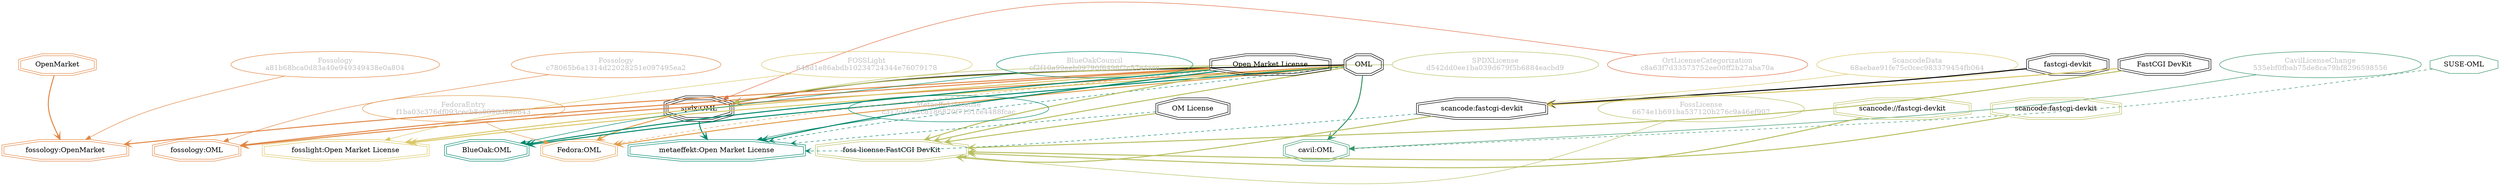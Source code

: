 strict digraph {
    node [shape=box];
    graph [splines=curved];
    3479 [label="SPDXLicense\nd542dd0ee1ba039d679f5b6884eacbd9"
         ,fontcolor=gray
         ,color="#b8bf62"
         ,fillcolor="beige;1"
         ,shape=ellipse];
    3480 [label="spdx:OML"
         ,shape=tripleoctagon];
    3481 [label=OML
         ,shape=doubleoctagon];
    3482 [label="Open Market License"
         ,shape=doubleoctagon];
    8252 [label="FedoraEntry\nf1ba03c376df093cecb8a0896d8eb843"
         ,fontcolor=gray
         ,color="#e09d4b"
         ,fillcolor="beige;1"
         ,shape=ellipse];
    8253 [label="Fedora:OML"
         ,color="#e09d4b"
         ,shape=doubleoctagon];
    8959 [label="BlueOakCouncil\ncf2f10a99eeb09790f6496f2c57e4ace"
         ,fontcolor=gray
         ,color="#00876c"
         ,fillcolor="beige;1"
         ,shape=ellipse];
    8960 [label="BlueOak:OML"
         ,color="#00876c"
         ,shape=doubleoctagon];
    15383 [label="ScancodeData\n68aebae91fe75c0cec983379454fb064"
          ,fontcolor=gray
          ,color="#dac767"
          ,fillcolor="beige;1"
          ,shape=ellipse];
    15384 [label="scancode:fastcgi-devkit"
          ,shape=doubleoctagon];
    15385 [label="fastcgi-devkit"
          ,shape=doubleoctagon];
    15386 [label="FastCGI DevKit"
          ,shape=doubleoctagon];
    26625 [label="Fossology\na81b68bca0d83a40e949349438e0a804"
          ,fontcolor=gray
          ,color="#e18745"
          ,fillcolor="beige;1"
          ,shape=ellipse];
    26626 [label="fossology:OpenMarket"
          ,color="#e18745"
          ,shape=doubleoctagon];
    26627 [label=OpenMarket
          ,color="#e18745"
          ,shape=doubleoctagon];
    27917 [label="Fossology\nc78065b6a1314d22028251e097495ea2"
          ,fontcolor=gray
          ,color="#e18745"
          ,fillcolor="beige;1"
          ,shape=ellipse];
    27918 [label="fossology:OML"
          ,color="#e18745"
          ,shape=doubleoctagon];
    35149 [label="OrtLicenseCategorization\nc8a63f7d33573752ee00ff2b27aba70a"
          ,fontcolor=gray
          ,color="#e06f45"
          ,fillcolor="beige;1"
          ,shape=ellipse];
    37360 [label="CavilLicenseChange\n535ebf0fbab75de8ca79bf8296598556"
          ,fontcolor=gray
          ,color="#379469"
          ,fillcolor="beige;1"
          ,shape=ellipse];
    37361 [label="cavil:OML"
          ,color="#379469"
          ,shape=doubleoctagon];
    37362 [label="SUSE-OML"
          ,color="#379469"
          ,shape=octagon];
    46635 [label="MetaeffektLicense\nc312d19a2cd186870f7151ce4488fcac"
          ,fontcolor=gray
          ,color="#00876c"
          ,fillcolor="beige;1"
          ,shape=ellipse];
    46636 [label="metaeffekt:Open Market License"
          ,color="#00876c"
          ,shape=doubleoctagon];
    46637 [label="OM License"
          ,shape=doubleoctagon];
    50763 [label="FossLicense\n6674e1b691ba537120b276c9a46ef907"
          ,fontcolor=gray
          ,color="#b8bf62"
          ,fillcolor="beige;1"
          ,shape=ellipse];
    50764 [label="foss-license:FastCGI DevKit"
          ,color="#b8bf62"
          ,shape=doubleoctagon];
    50765 [label="scancode://fastcgi-devkit"
          ,color="#b8bf62"
          ,shape=doubleoctagon];
    50766 [label="scancode:fastcgi-devkit"
          ,color="#b8bf62"
          ,shape=doubleoctagon];
    51016 [label="FOSSLight\n648d1e86abdb10234724344e76079178"
          ,fontcolor=gray
          ,color="#dac767"
          ,fillcolor="beige;1"
          ,shape=ellipse];
    51017 [label="fosslight:Open Market License"
          ,color="#dac767"
          ,shape=doubleoctagon];
    3479 -> 3480 [weight=0.5
                 ,color="#b8bf62"];
    3480 -> 8253 [style=bold
                 ,arrowhead=vee
                 ,weight=0.7
                 ,color="#e09d4b"];
    3480 -> 46636 [style=bold
                  ,arrowhead=vee
                  ,weight=0.7
                  ,color="#00876c"];
    3481 -> 3480 [style=bold
                 ,arrowhead=vee
                 ,weight=0.7];
    3481 -> 8253 [style=bold
                 ,arrowhead=vee
                 ,weight=0.7
                 ,color="#e09d4b"];
    3481 -> 8253 [style=bold
                 ,arrowhead=vee
                 ,weight=0.7
                 ,color="#e09d4b"];
    3481 -> 8960 [style=bold
                 ,arrowhead=vee
                 ,weight=0.7
                 ,color="#00876c"];
    3481 -> 27918 [style=bold
                  ,arrowhead=vee
                  ,weight=0.7
                  ,color="#e18745"];
    3481 -> 37361 [style=bold
                  ,arrowhead=vee
                  ,weight=0.7
                  ,color="#379469"];
    3481 -> 37361 [style=bold
                  ,arrowhead=vee
                  ,weight=0.7
                  ,color="#379469"];
    3481 -> 46636 [style=dashed
                  ,arrowhead=vee
                  ,weight=0.5
                  ,color="#00876c"];
    3481 -> 50764 [style=bold
                  ,arrowhead=vee
                  ,weight=0.7
                  ,color="#b8bf62"];
    3481 -> 51017 [style=bold
                  ,arrowhead=vee
                  ,weight=0.7
                  ,color="#dac767"];
    3482 -> 3480 [style=bold
                 ,arrowhead=vee
                 ,weight=0.7
                 ,color="#b8bf62"];
    3482 -> 8253 [style=dashed
                 ,arrowhead=vee
                 ,weight=0.5
                 ,color="#e09d4b"];
    3482 -> 8960 [style=bold
                 ,arrowhead=vee
                 ,weight=0.7
                 ,color="#00876c"];
    3482 -> 26626 [style=bold
                  ,arrowhead=vee
                  ,weight=0.7
                  ,color="#e18745"];
    3482 -> 27918 [style=bold
                  ,arrowhead=vee
                  ,weight=0.7
                  ,color="#e18745"];
    3482 -> 46636 [style=bold
                  ,arrowhead=vee
                  ,weight=0.7
                  ,color="#00876c"];
    3482 -> 50764 [style=bold
                  ,arrowhead=vee
                  ,weight=0.7
                  ,color="#b8bf62"];
    3482 -> 51017 [style=bold
                  ,arrowhead=vee
                  ,weight=0.7
                  ,color="#dac767"];
    8252 -> 8253 [weight=0.5
                 ,color="#e09d4b"];
    8959 -> 8960 [weight=0.5
                 ,color="#00876c"];
    15383 -> 15384 [weight=0.5
                   ,color="#dac767"];
    15384 -> 46636 [style=dashed
                   ,arrowhead=vee
                   ,weight=0.5
                   ,color="#00876c"];
    15384 -> 50764 [style=bold
                   ,arrowhead=vee
                   ,weight=0.7
                   ,color="#b8bf62"];
    15385 -> 15384 [style=bold
                   ,arrowhead=vee
                   ,weight=0.7];
    15386 -> 15384 [style=bold
                   ,arrowhead=vee
                   ,weight=0.7
                   ,color="#dac767"];
    15386 -> 50764 [style=bold
                   ,arrowhead=vee
                   ,weight=0.7
                   ,color="#b8bf62"];
    26625 -> 26626 [weight=0.5
                   ,color="#e18745"];
    26627 -> 26626 [style=bold
                   ,arrowhead=vee
                   ,weight=0.7
                   ,color="#e18745"];
    27917 -> 27918 [weight=0.5
                   ,color="#e18745"];
    35149 -> 3480 [weight=0.5
                  ,color="#e06f45"];
    37360 -> 37361 [weight=0.5
                   ,color="#379469"];
    37362 -> 37361 [style=dashed
                   ,arrowhead=vee
                   ,weight=0.5
                   ,color="#379469"];
    46635 -> 46636 [weight=0.5
                   ,color="#00876c"];
    46637 -> 46636 [style=dashed
                   ,arrowhead=vee
                   ,weight=0.5
                   ,color="#00876c"];
    46637 -> 50764 [style=bold
                   ,arrowhead=vee
                   ,weight=0.7
                   ,color="#b8bf62"];
    50763 -> 50764 [weight=0.5
                   ,color="#b8bf62"];
    50765 -> 50764 [style=bold
                   ,arrowhead=vee
                   ,weight=0.7
                   ,color="#b8bf62"];
    50766 -> 50764 [style=bold
                   ,arrowhead=vee
                   ,weight=0.7
                   ,color="#b8bf62"];
    51016 -> 51017 [weight=0.5
                   ,color="#dac767"];
}
